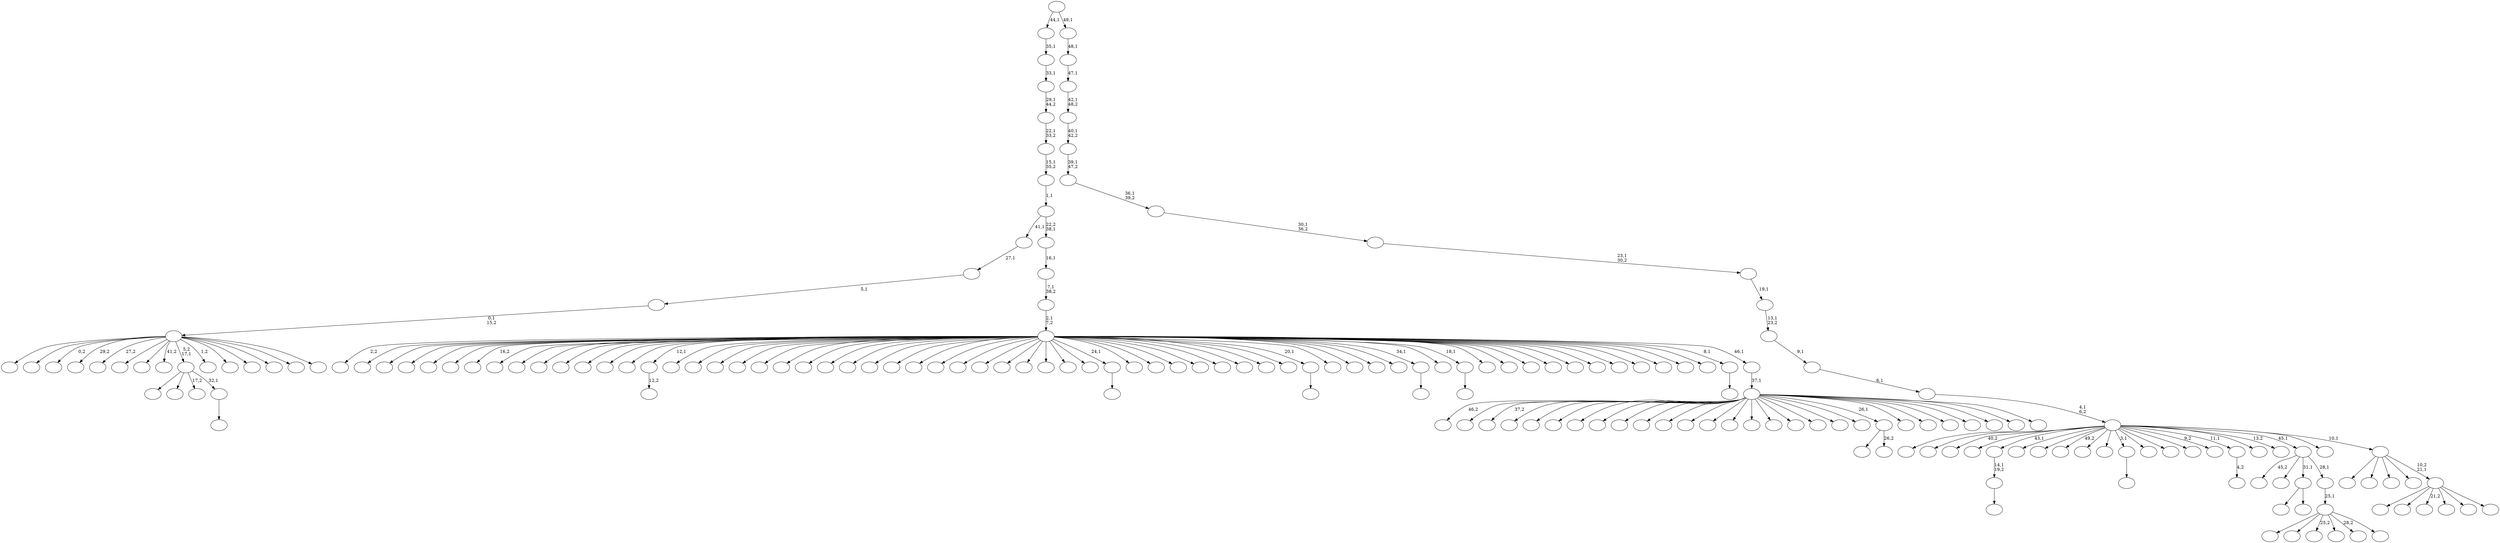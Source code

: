 digraph T {
	200 [label=""]
	199 [label=""]
	198 [label=""]
	197 [label=""]
	196 [label=""]
	195 [label=""]
	194 [label=""]
	193 [label=""]
	192 [label=""]
	191 [label=""]
	190 [label=""]
	189 [label=""]
	188 [label=""]
	187 [label=""]
	186 [label=""]
	185 [label=""]
	184 [label=""]
	183 [label=""]
	182 [label=""]
	181 [label=""]
	180 [label=""]
	179 [label=""]
	178 [label=""]
	177 [label=""]
	176 [label=""]
	175 [label=""]
	174 [label=""]
	173 [label=""]
	172 [label=""]
	171 [label=""]
	170 [label=""]
	169 [label=""]
	168 [label=""]
	167 [label=""]
	166 [label=""]
	165 [label=""]
	164 [label=""]
	163 [label=""]
	162 [label=""]
	161 [label=""]
	160 [label=""]
	159 [label=""]
	158 [label=""]
	157 [label=""]
	156 [label=""]
	155 [label=""]
	154 [label=""]
	153 [label=""]
	152 [label=""]
	151 [label=""]
	150 [label=""]
	149 [label=""]
	148 [label=""]
	147 [label=""]
	146 [label=""]
	145 [label=""]
	144 [label=""]
	143 [label=""]
	142 [label=""]
	141 [label=""]
	140 [label=""]
	139 [label=""]
	138 [label=""]
	137 [label=""]
	136 [label=""]
	135 [label=""]
	134 [label=""]
	133 [label=""]
	132 [label=""]
	131 [label=""]
	130 [label=""]
	129 [label=""]
	128 [label=""]
	127 [label=""]
	126 [label=""]
	125 [label=""]
	124 [label=""]
	123 [label=""]
	122 [label=""]
	121 [label=""]
	120 [label=""]
	119 [label=""]
	118 [label=""]
	117 [label=""]
	116 [label=""]
	115 [label=""]
	114 [label=""]
	113 [label=""]
	112 [label=""]
	111 [label=""]
	110 [label=""]
	109 [label=""]
	108 [label=""]
	107 [label=""]
	106 [label=""]
	105 [label=""]
	104 [label=""]
	103 [label=""]
	102 [label=""]
	101 [label=""]
	100 [label=""]
	99 [label=""]
	98 [label=""]
	97 [label=""]
	96 [label=""]
	95 [label=""]
	94 [label=""]
	93 [label=""]
	92 [label=""]
	91 [label=""]
	90 [label=""]
	89 [label=""]
	88 [label=""]
	87 [label=""]
	86 [label=""]
	85 [label=""]
	84 [label=""]
	83 [label=""]
	82 [label=""]
	81 [label=""]
	80 [label=""]
	79 [label=""]
	78 [label=""]
	77 [label=""]
	76 [label=""]
	75 [label=""]
	74 [label=""]
	73 [label=""]
	72 [label=""]
	71 [label=""]
	70 [label=""]
	69 [label=""]
	68 [label=""]
	67 [label=""]
	66 [label=""]
	65 [label=""]
	64 [label=""]
	63 [label=""]
	62 [label=""]
	61 [label=""]
	60 [label=""]
	59 [label=""]
	58 [label=""]
	57 [label=""]
	56 [label=""]
	55 [label=""]
	54 [label=""]
	53 [label=""]
	52 [label=""]
	51 [label=""]
	50 [label=""]
	49 [label=""]
	48 [label=""]
	47 [label=""]
	46 [label=""]
	45 [label=""]
	44 [label=""]
	43 [label=""]
	42 [label=""]
	41 [label=""]
	40 [label=""]
	39 [label=""]
	38 [label=""]
	37 [label=""]
	36 [label=""]
	35 [label=""]
	34 [label=""]
	33 [label=""]
	32 [label=""]
	31 [label=""]
	30 [label=""]
	29 [label=""]
	28 [label=""]
	27 [label=""]
	26 [label=""]
	25 [label=""]
	24 [label=""]
	23 [label=""]
	22 [label=""]
	21 [label=""]
	20 [label=""]
	19 [label=""]
	18 [label=""]
	17 [label=""]
	16 [label=""]
	15 [label=""]
	14 [label=""]
	13 [label=""]
	12 [label=""]
	11 [label=""]
	10 [label=""]
	9 [label=""]
	8 [label=""]
	7 [label=""]
	6 [label=""]
	5 [label=""]
	4 [label=""]
	3 [label=""]
	2 [label=""]
	1 [label=""]
	0 [label=""]
	186 -> 187 [label=""]
	185 -> 186 [label="14,1\n19,2"]
	161 -> 162 [label="12,2"]
	134 -> 135 [label=""]
	112 -> 195 [label=""]
	112 -> 113 [label=""]
	109 -> 110 [label=""]
	106 -> 107 [label=""]
	105 -> 165 [label=""]
	105 -> 152 [label=""]
	105 -> 145 [label="17,2"]
	105 -> 106 [label="32,1"]
	85 -> 86 [label=""]
	81 -> 82 [label="4,2"]
	72 -> 153 [label=""]
	72 -> 73 [label="26,2"]
	69 -> 70 [label=""]
	66 -> 67 [label=""]
	49 -> 139 [label=""]
	49 -> 127 [label=""]
	49 -> 121 [label="25,2"]
	49 -> 79 [label=""]
	49 -> 71 [label="28,2"]
	49 -> 50 [label=""]
	48 -> 49 [label="25,1"]
	47 -> 190 [label="45,2"]
	47 -> 122 [label=""]
	47 -> 112 [label="31,1"]
	47 -> 48 [label="28,1"]
	38 -> 198 [label=""]
	38 -> 197 [label=""]
	38 -> 180 [label="0,2"]
	38 -> 177 [label="29,2"]
	38 -> 143 [label="27,2"]
	38 -> 137 [label=""]
	38 -> 129 [label=""]
	38 -> 124 [label="41,2"]
	38 -> 105 [label="5,2\n17,1"]
	38 -> 102 [label="1,2"]
	38 -> 94 [label=""]
	38 -> 65 [label=""]
	38 -> 59 [label=""]
	38 -> 51 [label=""]
	38 -> 39 [label=""]
	37 -> 38 [label="0,1\n15,2"]
	36 -> 37 [label="5,1"]
	35 -> 36 [label="27,1"]
	32 -> 33 [label=""]
	30 -> 191 [label="46,2"]
	30 -> 182 [label=""]
	30 -> 179 [label="37,2"]
	30 -> 178 [label=""]
	30 -> 171 [label=""]
	30 -> 167 [label=""]
	30 -> 160 [label=""]
	30 -> 150 [label=""]
	30 -> 148 [label=""]
	30 -> 138 [label=""]
	30 -> 128 [label=""]
	30 -> 125 [label=""]
	30 -> 123 [label=""]
	30 -> 120 [label=""]
	30 -> 111 [label=""]
	30 -> 104 [label=""]
	30 -> 93 [label=""]
	30 -> 92 [label=""]
	30 -> 83 [label=""]
	30 -> 80 [label=""]
	30 -> 72 [label="26,1"]
	30 -> 64 [label=""]
	30 -> 62 [label=""]
	30 -> 60 [label=""]
	30 -> 52 [label=""]
	30 -> 44 [label=""]
	30 -> 42 [label=""]
	30 -> 31 [label=""]
	29 -> 30 [label="37,1"]
	28 -> 200 [label="2,2"]
	28 -> 194 [label=""]
	28 -> 183 [label=""]
	28 -> 181 [label=""]
	28 -> 176 [label=""]
	28 -> 175 [label=""]
	28 -> 173 [label="16,2"]
	28 -> 172 [label=""]
	28 -> 170 [label=""]
	28 -> 169 [label=""]
	28 -> 168 [label=""]
	28 -> 166 [label=""]
	28 -> 164 [label=""]
	28 -> 163 [label=""]
	28 -> 161 [label="12,1"]
	28 -> 159 [label=""]
	28 -> 158 [label=""]
	28 -> 157 [label=""]
	28 -> 154 [label=""]
	28 -> 151 [label=""]
	28 -> 149 [label=""]
	28 -> 146 [label=""]
	28 -> 144 [label=""]
	28 -> 142 [label=""]
	28 -> 141 [label=""]
	28 -> 133 [label=""]
	28 -> 132 [label=""]
	28 -> 131 [label=""]
	28 -> 130 [label=""]
	28 -> 126 [label=""]
	28 -> 119 [label=""]
	28 -> 118 [label=""]
	28 -> 117 [label=""]
	28 -> 116 [label=""]
	28 -> 114 [label=""]
	28 -> 109 [label="24,1"]
	28 -> 108 [label=""]
	28 -> 103 [label=""]
	28 -> 100 [label=""]
	28 -> 99 [label=""]
	28 -> 97 [label=""]
	28 -> 95 [label=""]
	28 -> 91 [label=""]
	28 -> 89 [label=""]
	28 -> 85 [label="20,1"]
	28 -> 84 [label=""]
	28 -> 77 [label=""]
	28 -> 76 [label=""]
	28 -> 75 [label=""]
	28 -> 69 [label="34,1"]
	28 -> 68 [label=""]
	28 -> 66 [label="18,1"]
	28 -> 63 [label=""]
	28 -> 61 [label=""]
	28 -> 58 [label=""]
	28 -> 57 [label=""]
	28 -> 54 [label=""]
	28 -> 53 [label=""]
	28 -> 46 [label=""]
	28 -> 45 [label=""]
	28 -> 41 [label=""]
	28 -> 40 [label=""]
	28 -> 34 [label=""]
	28 -> 32 [label="8,1"]
	28 -> 29 [label="46,1"]
	27 -> 28 [label="2,1\n7,2"]
	26 -> 27 [label="7,1\n38,2"]
	25 -> 26 [label="16,1"]
	24 -> 35 [label="41,1"]
	24 -> 25 [label="22,2\n38,1"]
	23 -> 24 [label="1,1"]
	22 -> 23 [label="15,1\n35,2"]
	21 -> 22 [label="22,1\n33,2"]
	20 -> 21 [label="29,1\n44,2"]
	19 -> 20 [label="33,1"]
	18 -> 19 [label="35,1"]
	16 -> 188 [label=""]
	16 -> 101 [label=""]
	16 -> 98 [label="21,2"]
	16 -> 87 [label=""]
	16 -> 55 [label=""]
	16 -> 17 [label=""]
	15 -> 192 [label=""]
	15 -> 155 [label=""]
	15 -> 140 [label=""]
	15 -> 56 [label=""]
	15 -> 16 [label="10,2\n21,1"]
	14 -> 199 [label=""]
	14 -> 196 [label=""]
	14 -> 193 [label="40,2"]
	14 -> 189 [label=""]
	14 -> 185 [label="43,1"]
	14 -> 184 [label=""]
	14 -> 174 [label=""]
	14 -> 156 [label="49,2"]
	14 -> 147 [label=""]
	14 -> 136 [label=""]
	14 -> 134 [label="3,1"]
	14 -> 115 [label=""]
	14 -> 96 [label=""]
	14 -> 90 [label=""]
	14 -> 88 [label="9,2"]
	14 -> 81 [label="11,1"]
	14 -> 78 [label=""]
	14 -> 74 [label="13,2"]
	14 -> 47 [label="45,1"]
	14 -> 43 [label=""]
	14 -> 15 [label="10,1"]
	13 -> 14 [label="4,1\n6,2"]
	12 -> 13 [label="6,1"]
	11 -> 12 [label="9,1"]
	10 -> 11 [label="13,1\n23,2"]
	9 -> 10 [label="19,1"]
	8 -> 9 [label="23,1\n30,2"]
	7 -> 8 [label="30,1\n36,2"]
	6 -> 7 [label="36,1\n39,2"]
	5 -> 6 [label="39,1\n47,2"]
	4 -> 5 [label="40,1\n42,2"]
	3 -> 4 [label="42,1\n48,2"]
	2 -> 3 [label="47,1"]
	1 -> 2 [label="48,1"]
	0 -> 18 [label="44,1"]
	0 -> 1 [label="49,1"]
}
